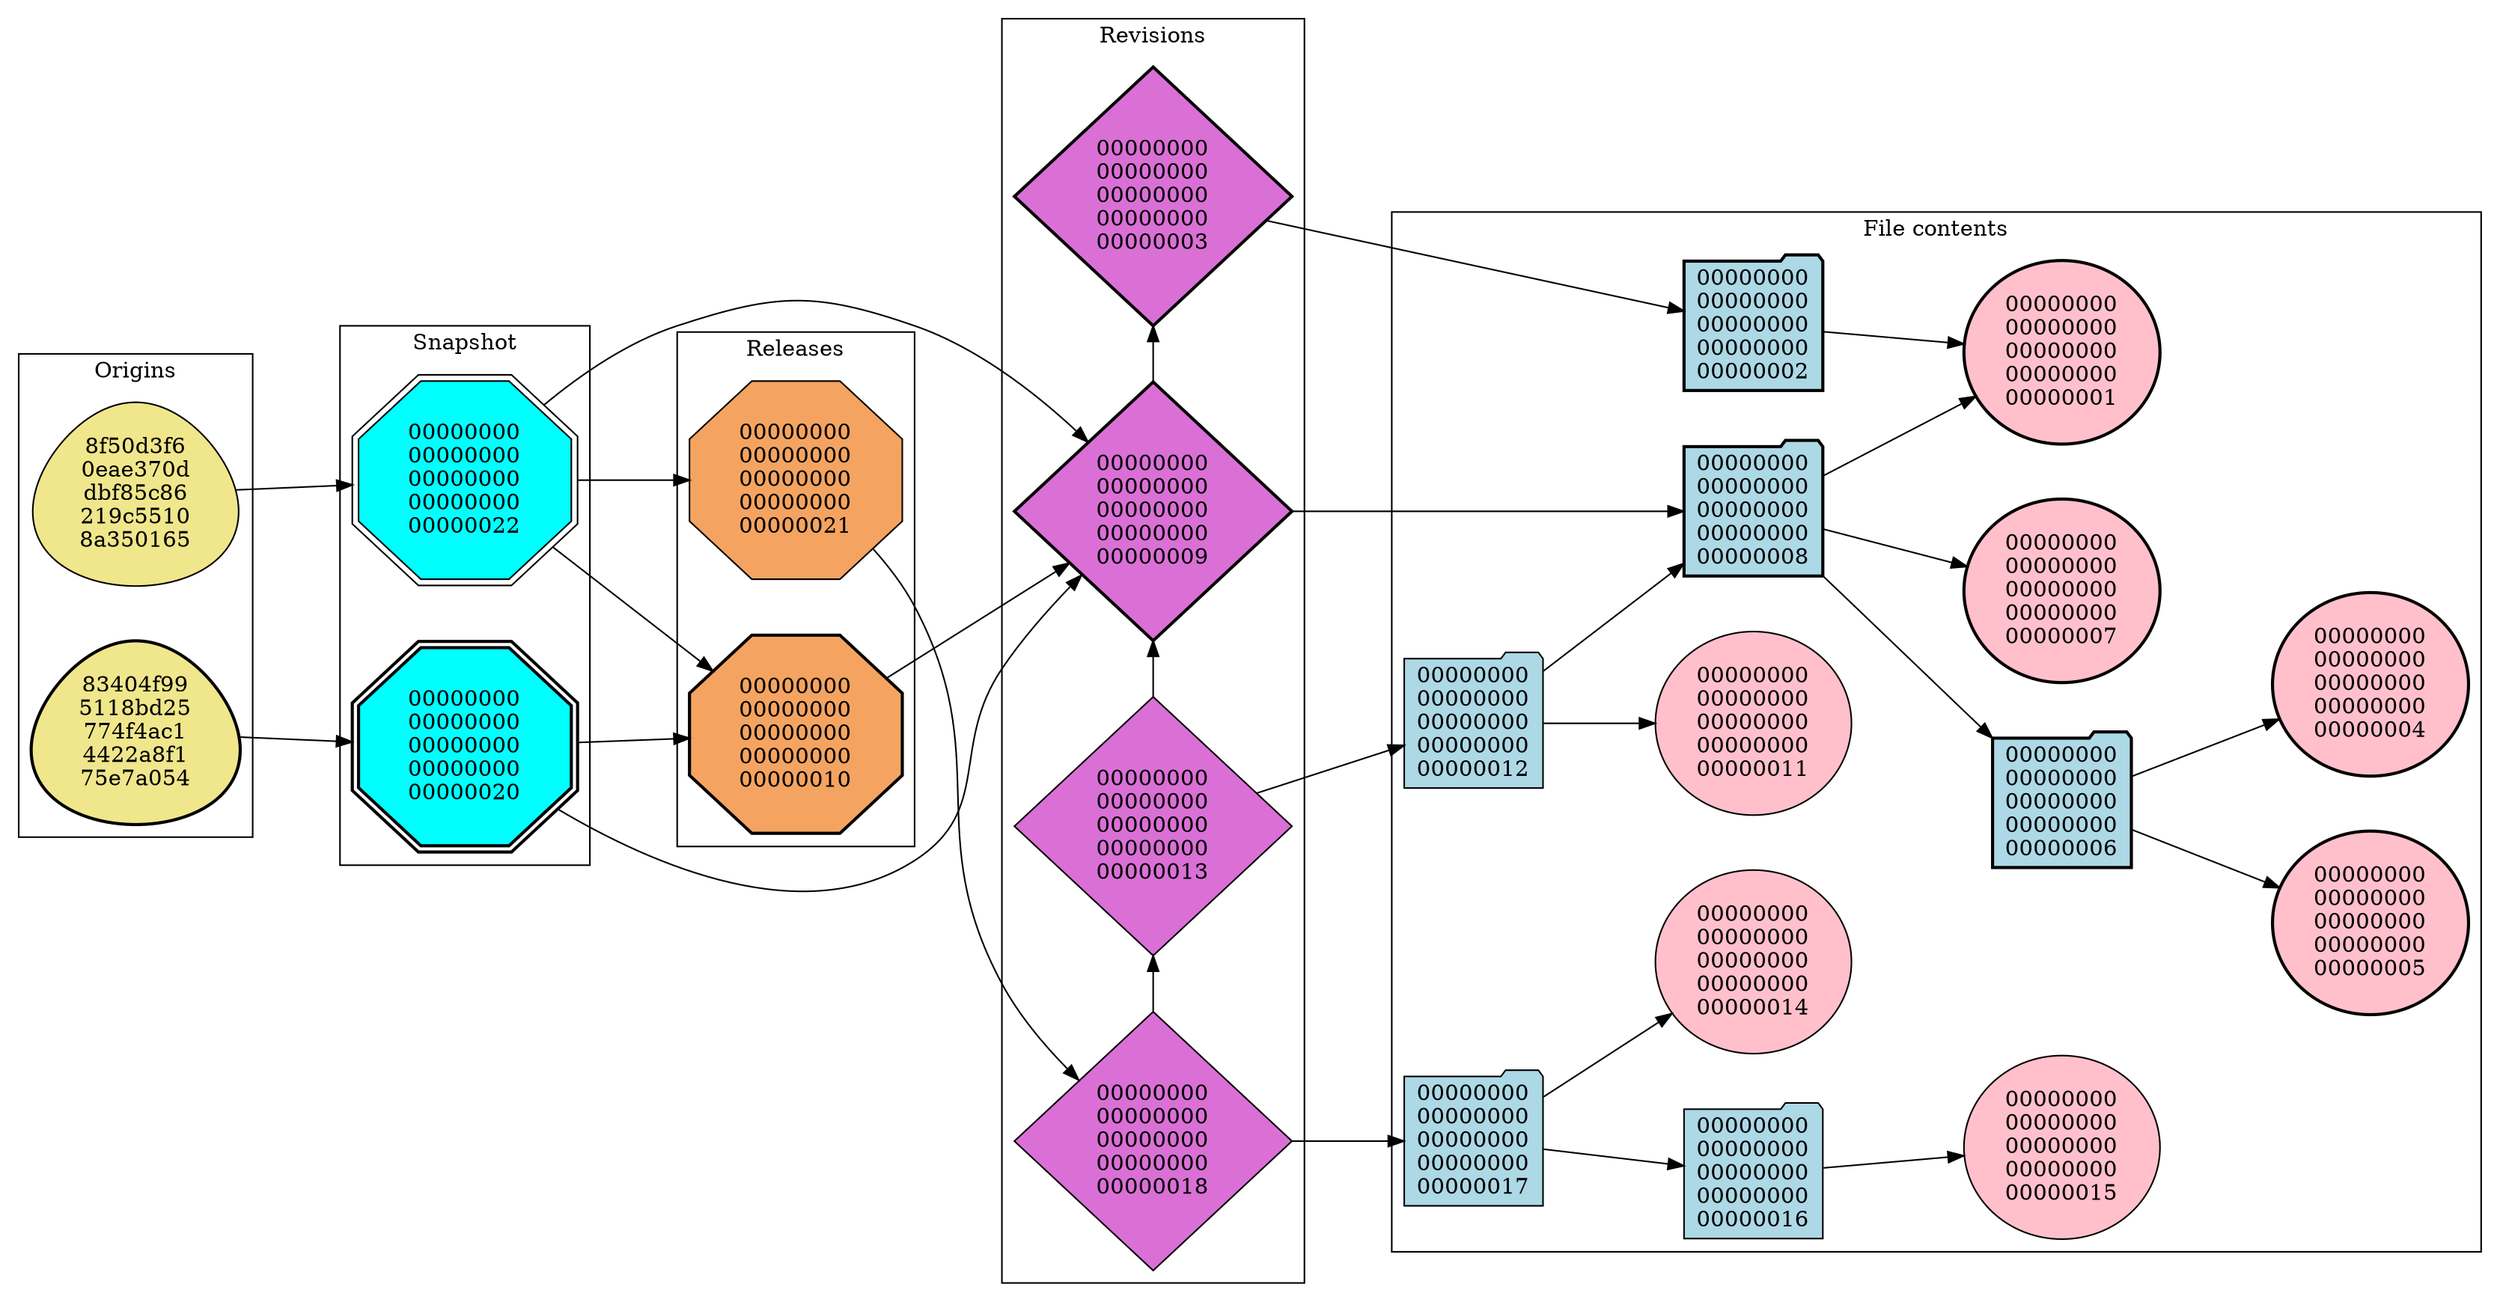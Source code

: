 digraph "Dataset"{
  rankdir="LR"; ranksep=1; nodesep=0.5;
  subgraph cnt {
    node [style=filled, fillcolor=pink];
    12 [label="00000000\n00000000\n00000000\n00000000\n00000001",style="filled,bold"];
    13 [label="00000000\n00000000\n00000000\n00000000\n00000007",style="filled,bold"];
    16 [label="00000000\n00000000\n00000000\n00000000\n00000014"];
    17 [label="00000000\n00000000\n00000000\n00000000\n00000011"];
    18 [label="00000000\n00000000\n00000000\n00000000\n00000005",style="filled,bold"];
    19 [label="00000000\n00000000\n00000000\n00000000\n00000004",style="filled,bold"];
    20 [label="00000000\n00000000\n00000000\n00000000\n00000015"];
  }
  subgraph cluster_dir {
    label="File contents";
    node [shape=folder, style=filled, fillcolor=lightblue];
    6 [label="00000000\n00000000\n00000000\n00000000\n00000008",style="filled,bold"];
    6 -> 12;
    6 -> 13;
    6 -> 14;
    8 [label="00000000\n00000000\n00000000\n00000000\n00000002",style="filled,bold"];
    8 -> 12;
    9 [label="00000000\n00000000\n00000000\n00000000\n00000017"];
    9 -> 15;
    9 -> 16;
    11 [label="00000000\n00000000\n00000000\n00000000\n00000012"];
    11 -> 6;
    11 -> 17;
    14 [label="00000000\n00000000\n00000000\n00000000\n00000006",style="filled,bold"];
    14 -> 18;
    14 -> 19;
    15 [label="00000000\n00000000\n00000000\n00000000\n00000016"];
    15 -> 20;
  }
  subgraph cluster_rev {
    label="Revisions";
    node [shape=diamond, style=filled, fillcolor=orchid];
    7 [label="00000000\n00000000\n00000000\n00000000\n00000003",style="filled,bold"];
    2 [label="00000000\n00000000\n00000000\n00000000\n00000009",style="filled,bold"];
    2 -> 6;
    2 -> 7 [constraint=false];
    10 [label="00000000\n00000000\n00000000\n00000000\n00000013"];
    5 [label="00000000\n00000000\n00000000\n00000000\n00000018"];
    5 -> 9;
    5 -> 10 [constraint=false];
    7 -> 8;
    10 -> 2 [constraint=false];
    10 -> 11;
  }
  subgraph cluster_rel {
    label="Releases";
    node [shape=octagon, style=filled, fillcolor=sandybrown];
    3 [label="00000000\n00000000\n00000000\n00000000\n00000010",style="filled,bold"];
    3 -> 2;
    4 [label="00000000\n00000000\n00000000\n00000000\n00000021"];
    4 -> 5;
  }  subgraph cluster_snp {    label="Snapshot";    node [shape=doubleoctagon, style=filled, fillcolor=aqua];    1 [label="00000000\n00000000\n00000000\n00000000\n00000022"];
    1 -> 2;
    1 -> 3;
    1 -> 4;
    22 [label="00000000\n00000000\n00000000\n00000000\n00000020",style="filled,bold"];
    22 -> 2;
    22 -> 3;
  }  subgraph cluster_ori {    label="Origins";    node [shape=egg, style=filled, fillcolor=khaki];    0 [label="8f50d3f6\n0eae370d\ndbf85c86\n219c5510\n8a350165"];
    0 -> 1;
    21 [label="83404f99\n5118bd25\n774f4ac1\n4422a8f1\n75e7a054",style="filled,bold"];
    21 -> 22;
  }}

